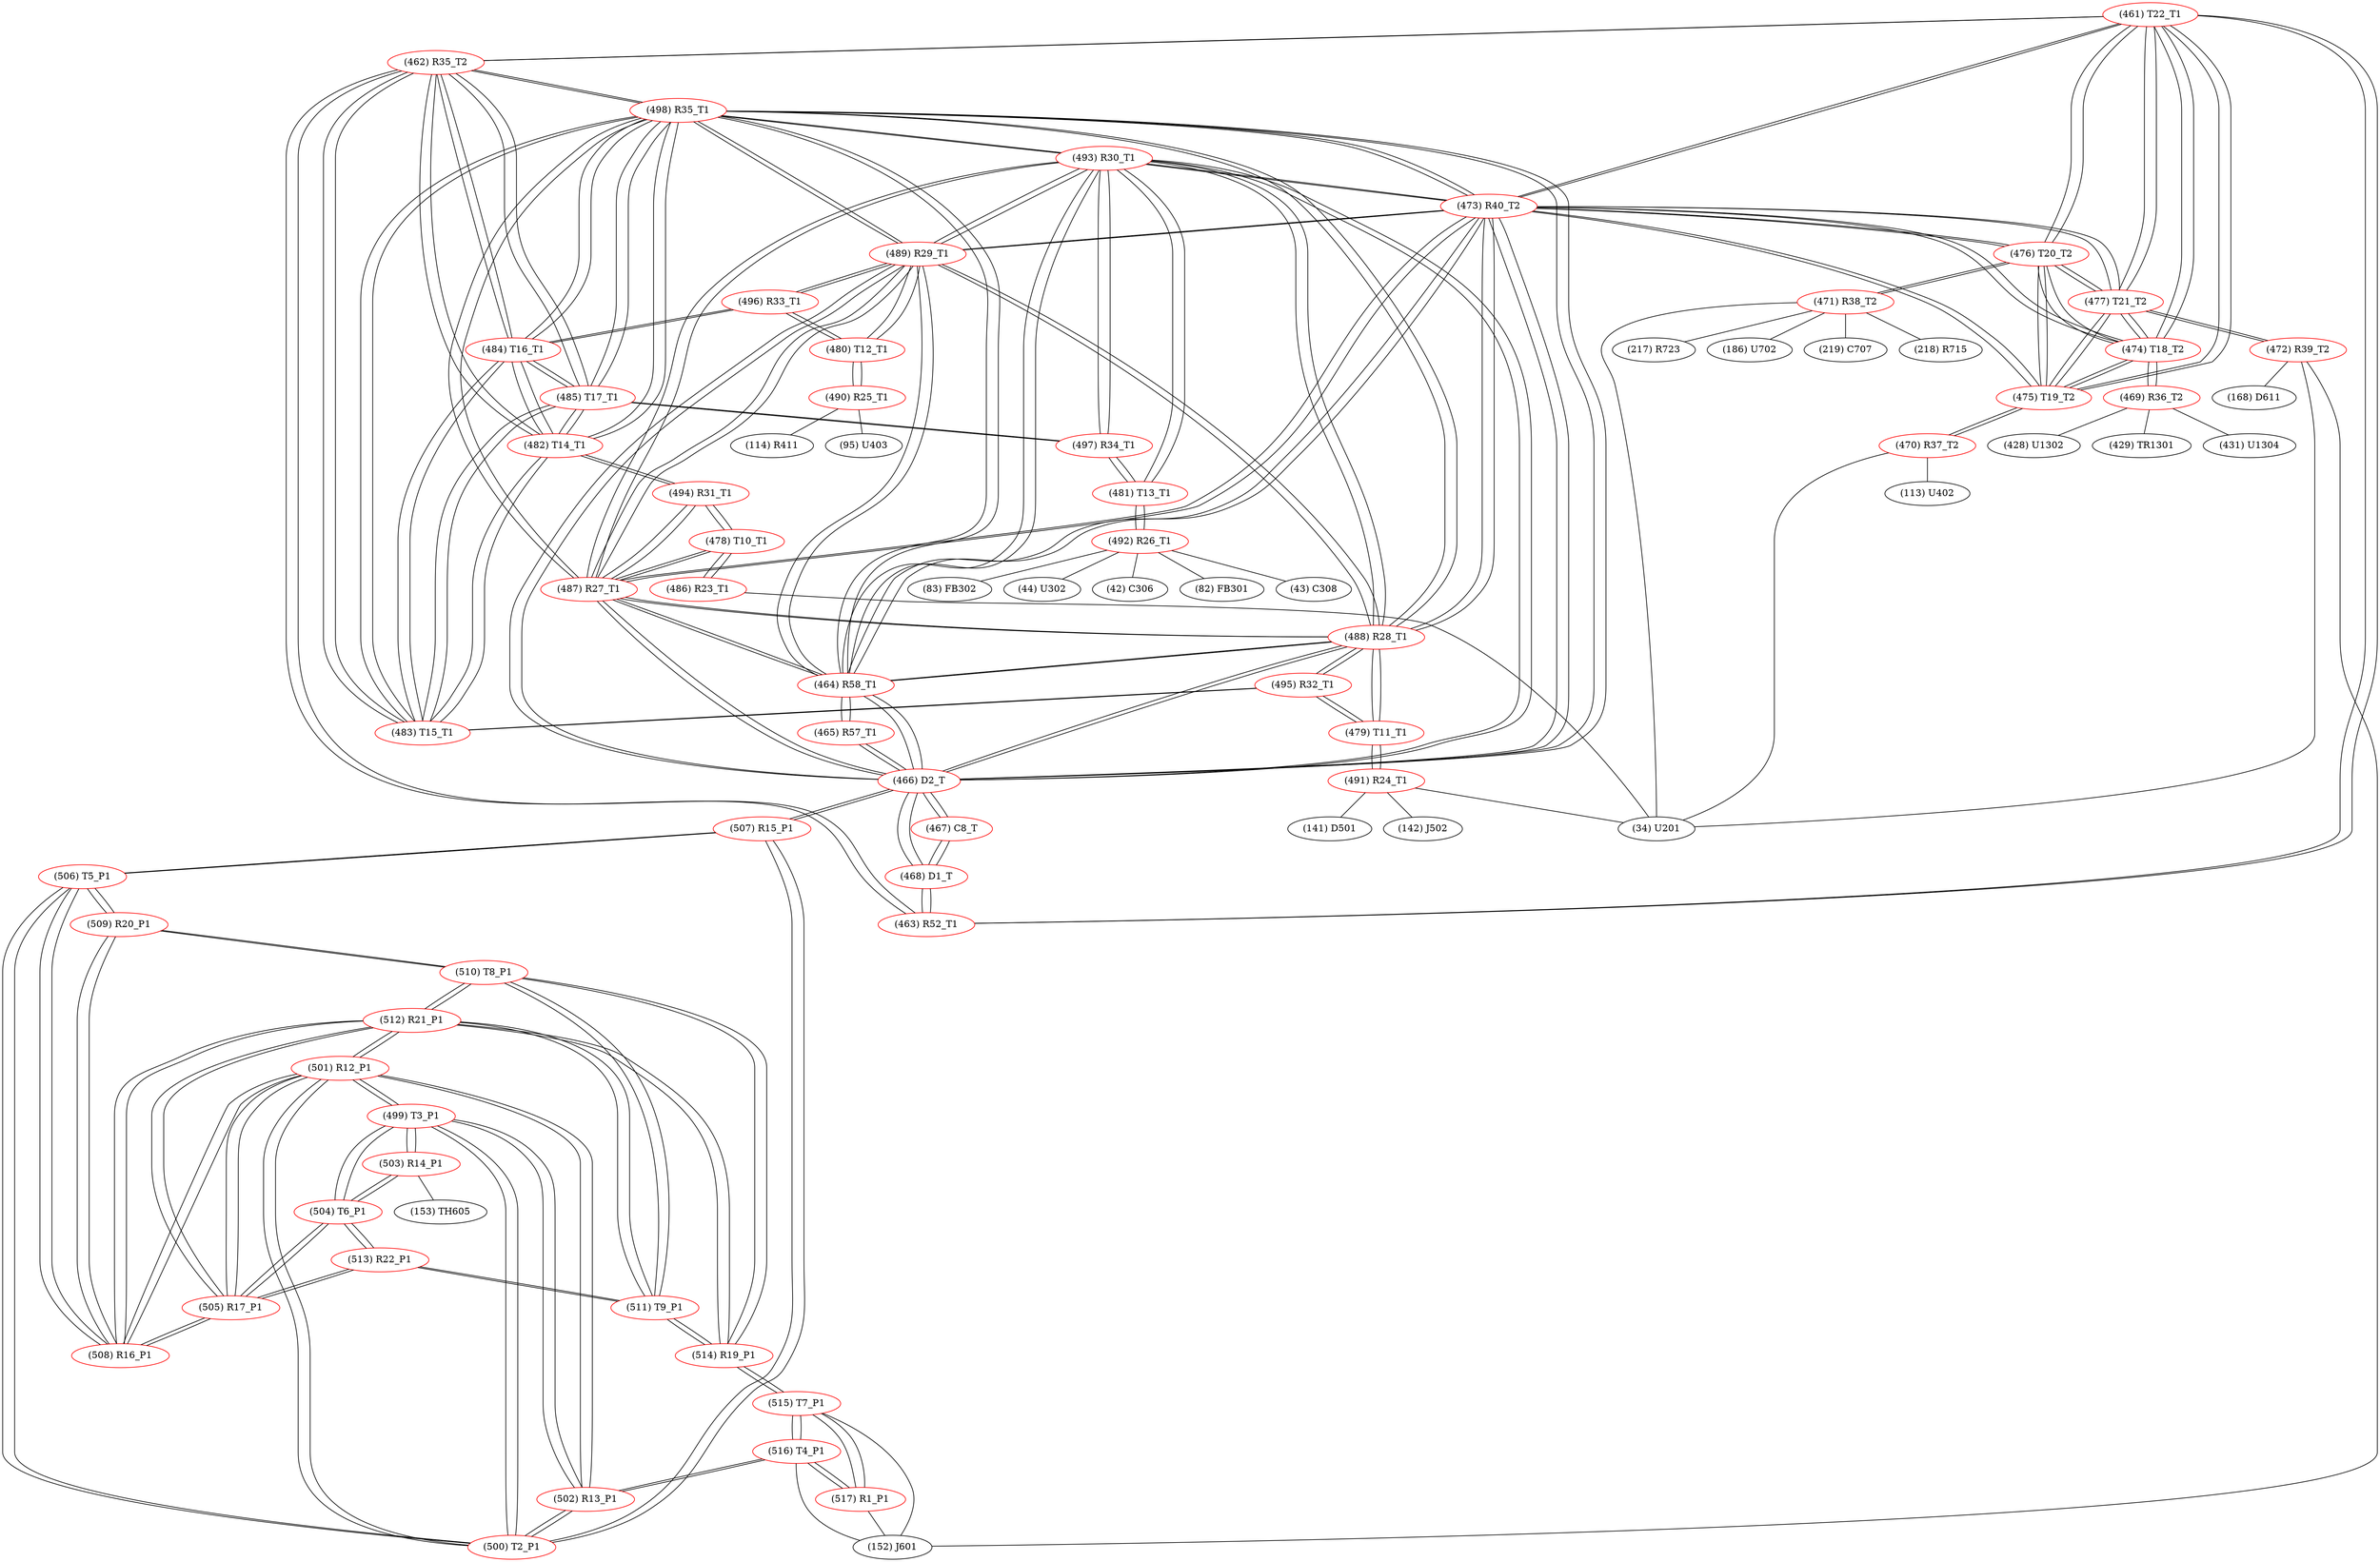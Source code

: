 graph {
	461 [label="(461) T22_T1" color=red]
	462 [label="(462) R35_T2"]
	463 [label="(463) R52_T1"]
	476 [label="(476) T20_T2"]
	477 [label="(477) T21_T2"]
	475 [label="(475) T19_T2"]
	473 [label="(473) R40_T2"]
	474 [label="(474) T18_T2"]
	462 [label="(462) R35_T2" color=red]
	463 [label="(463) R52_T1"]
	461 [label="(461) T22_T1"]
	482 [label="(482) T14_T1"]
	483 [label="(483) T15_T1"]
	485 [label="(485) T17_T1"]
	484 [label="(484) T16_T1"]
	498 [label="(498) R35_T1"]
	463 [label="(463) R52_T1" color=red]
	468 [label="(468) D1_T"]
	462 [label="(462) R35_T2"]
	461 [label="(461) T22_T1"]
	464 [label="(464) R58_T1" color=red]
	466 [label="(466) D2_T"]
	473 [label="(473) R40_T2"]
	487 [label="(487) R27_T1"]
	488 [label="(488) R28_T1"]
	489 [label="(489) R29_T1"]
	493 [label="(493) R30_T1"]
	498 [label="(498) R35_T1"]
	465 [label="(465) R57_T1"]
	465 [label="(465) R57_T1" color=red]
	466 [label="(466) D2_T"]
	464 [label="(464) R58_T1"]
	466 [label="(466) D2_T" color=red]
	464 [label="(464) R58_T1"]
	473 [label="(473) R40_T2"]
	487 [label="(487) R27_T1"]
	488 [label="(488) R28_T1"]
	489 [label="(489) R29_T1"]
	493 [label="(493) R30_T1"]
	498 [label="(498) R35_T1"]
	468 [label="(468) D1_T"]
	467 [label="(467) C8_T"]
	465 [label="(465) R57_T1"]
	507 [label="(507) R15_P1"]
	467 [label="(467) C8_T" color=red]
	468 [label="(468) D1_T"]
	466 [label="(466) D2_T"]
	468 [label="(468) D1_T" color=red]
	466 [label="(466) D2_T"]
	467 [label="(467) C8_T"]
	463 [label="(463) R52_T1"]
	469 [label="(469) R36_T2" color=red]
	431 [label="(431) U1304"]
	428 [label="(428) U1302"]
	429 [label="(429) TR1301"]
	474 [label="(474) T18_T2"]
	470 [label="(470) R37_T2" color=red]
	34 [label="(34) U201"]
	113 [label="(113) U402"]
	475 [label="(475) T19_T2"]
	471 [label="(471) R38_T2" color=red]
	186 [label="(186) U702"]
	219 [label="(219) C707"]
	218 [label="(218) R715"]
	217 [label="(217) R723"]
	34 [label="(34) U201"]
	476 [label="(476) T20_T2"]
	472 [label="(472) R39_T2" color=red]
	34 [label="(34) U201"]
	168 [label="(168) D611"]
	152 [label="(152) J601"]
	477 [label="(477) T21_T2"]
	473 [label="(473) R40_T2" color=red]
	466 [label="(466) D2_T"]
	464 [label="(464) R58_T1"]
	487 [label="(487) R27_T1"]
	488 [label="(488) R28_T1"]
	489 [label="(489) R29_T1"]
	493 [label="(493) R30_T1"]
	498 [label="(498) R35_T1"]
	476 [label="(476) T20_T2"]
	477 [label="(477) T21_T2"]
	475 [label="(475) T19_T2"]
	461 [label="(461) T22_T1"]
	474 [label="(474) T18_T2"]
	474 [label="(474) T18_T2" color=red]
	476 [label="(476) T20_T2"]
	477 [label="(477) T21_T2"]
	475 [label="(475) T19_T2"]
	473 [label="(473) R40_T2"]
	461 [label="(461) T22_T1"]
	469 [label="(469) R36_T2"]
	475 [label="(475) T19_T2" color=red]
	476 [label="(476) T20_T2"]
	477 [label="(477) T21_T2"]
	473 [label="(473) R40_T2"]
	461 [label="(461) T22_T1"]
	474 [label="(474) T18_T2"]
	470 [label="(470) R37_T2"]
	476 [label="(476) T20_T2" color=red]
	477 [label="(477) T21_T2"]
	475 [label="(475) T19_T2"]
	473 [label="(473) R40_T2"]
	461 [label="(461) T22_T1"]
	474 [label="(474) T18_T2"]
	471 [label="(471) R38_T2"]
	477 [label="(477) T21_T2" color=red]
	476 [label="(476) T20_T2"]
	475 [label="(475) T19_T2"]
	473 [label="(473) R40_T2"]
	461 [label="(461) T22_T1"]
	474 [label="(474) T18_T2"]
	472 [label="(472) R39_T2"]
	478 [label="(478) T10_T1" color=red]
	486 [label="(486) R23_T1"]
	494 [label="(494) R31_T1"]
	487 [label="(487) R27_T1"]
	479 [label="(479) T11_T1" color=red]
	491 [label="(491) R24_T1"]
	495 [label="(495) R32_T1"]
	488 [label="(488) R28_T1"]
	480 [label="(480) T12_T1" color=red]
	496 [label="(496) R33_T1"]
	489 [label="(489) R29_T1"]
	490 [label="(490) R25_T1"]
	481 [label="(481) T13_T1" color=red]
	497 [label="(497) R34_T1"]
	493 [label="(493) R30_T1"]
	492 [label="(492) R26_T1"]
	482 [label="(482) T14_T1" color=red]
	483 [label="(483) T15_T1"]
	485 [label="(485) T17_T1"]
	484 [label="(484) T16_T1"]
	498 [label="(498) R35_T1"]
	462 [label="(462) R35_T2"]
	494 [label="(494) R31_T1"]
	483 [label="(483) T15_T1" color=red]
	482 [label="(482) T14_T1"]
	485 [label="(485) T17_T1"]
	484 [label="(484) T16_T1"]
	498 [label="(498) R35_T1"]
	462 [label="(462) R35_T2"]
	495 [label="(495) R32_T1"]
	484 [label="(484) T16_T1" color=red]
	482 [label="(482) T14_T1"]
	483 [label="(483) T15_T1"]
	485 [label="(485) T17_T1"]
	498 [label="(498) R35_T1"]
	462 [label="(462) R35_T2"]
	496 [label="(496) R33_T1"]
	485 [label="(485) T17_T1" color=red]
	482 [label="(482) T14_T1"]
	483 [label="(483) T15_T1"]
	484 [label="(484) T16_T1"]
	498 [label="(498) R35_T1"]
	462 [label="(462) R35_T2"]
	497 [label="(497) R34_T1"]
	486 [label="(486) R23_T1" color=red]
	34 [label="(34) U201"]
	478 [label="(478) T10_T1"]
	487 [label="(487) R27_T1" color=red]
	466 [label="(466) D2_T"]
	464 [label="(464) R58_T1"]
	473 [label="(473) R40_T2"]
	488 [label="(488) R28_T1"]
	489 [label="(489) R29_T1"]
	493 [label="(493) R30_T1"]
	498 [label="(498) R35_T1"]
	494 [label="(494) R31_T1"]
	478 [label="(478) T10_T1"]
	488 [label="(488) R28_T1" color=red]
	466 [label="(466) D2_T"]
	464 [label="(464) R58_T1"]
	473 [label="(473) R40_T2"]
	487 [label="(487) R27_T1"]
	489 [label="(489) R29_T1"]
	493 [label="(493) R30_T1"]
	498 [label="(498) R35_T1"]
	495 [label="(495) R32_T1"]
	479 [label="(479) T11_T1"]
	489 [label="(489) R29_T1" color=red]
	466 [label="(466) D2_T"]
	464 [label="(464) R58_T1"]
	473 [label="(473) R40_T2"]
	487 [label="(487) R27_T1"]
	488 [label="(488) R28_T1"]
	493 [label="(493) R30_T1"]
	498 [label="(498) R35_T1"]
	496 [label="(496) R33_T1"]
	480 [label="(480) T12_T1"]
	490 [label="(490) R25_T1" color=red]
	95 [label="(95) U403"]
	114 [label="(114) R411"]
	480 [label="(480) T12_T1"]
	491 [label="(491) R24_T1" color=red]
	34 [label="(34) U201"]
	141 [label="(141) D501"]
	142 [label="(142) J502"]
	479 [label="(479) T11_T1"]
	492 [label="(492) R26_T1" color=red]
	83 [label="(83) FB302"]
	44 [label="(44) U302"]
	42 [label="(42) C306"]
	82 [label="(82) FB301"]
	43 [label="(43) C308"]
	481 [label="(481) T13_T1"]
	493 [label="(493) R30_T1" color=red]
	466 [label="(466) D2_T"]
	464 [label="(464) R58_T1"]
	473 [label="(473) R40_T2"]
	487 [label="(487) R27_T1"]
	488 [label="(488) R28_T1"]
	489 [label="(489) R29_T1"]
	498 [label="(498) R35_T1"]
	481 [label="(481) T13_T1"]
	497 [label="(497) R34_T1"]
	494 [label="(494) R31_T1" color=red]
	487 [label="(487) R27_T1"]
	478 [label="(478) T10_T1"]
	482 [label="(482) T14_T1"]
	495 [label="(495) R32_T1" color=red]
	483 [label="(483) T15_T1"]
	479 [label="(479) T11_T1"]
	488 [label="(488) R28_T1"]
	496 [label="(496) R33_T1" color=red]
	484 [label="(484) T16_T1"]
	489 [label="(489) R29_T1"]
	480 [label="(480) T12_T1"]
	497 [label="(497) R34_T1" color=red]
	485 [label="(485) T17_T1"]
	481 [label="(481) T13_T1"]
	493 [label="(493) R30_T1"]
	498 [label="(498) R35_T1" color=red]
	466 [label="(466) D2_T"]
	464 [label="(464) R58_T1"]
	473 [label="(473) R40_T2"]
	487 [label="(487) R27_T1"]
	488 [label="(488) R28_T1"]
	489 [label="(489) R29_T1"]
	493 [label="(493) R30_T1"]
	482 [label="(482) T14_T1"]
	483 [label="(483) T15_T1"]
	485 [label="(485) T17_T1"]
	484 [label="(484) T16_T1"]
	462 [label="(462) R35_T2"]
	499 [label="(499) T3_P1" color=red]
	503 [label="(503) R14_P1"]
	504 [label="(504) T6_P1"]
	502 [label="(502) R13_P1"]
	501 [label="(501) R12_P1"]
	500 [label="(500) T2_P1"]
	500 [label="(500) T2_P1" color=red]
	502 [label="(502) R13_P1"]
	499 [label="(499) T3_P1"]
	501 [label="(501) R12_P1"]
	506 [label="(506) T5_P1"]
	507 [label="(507) R15_P1"]
	501 [label="(501) R12_P1" color=red]
	512 [label="(512) R21_P1"]
	508 [label="(508) R16_P1"]
	505 [label="(505) R17_P1"]
	502 [label="(502) R13_P1"]
	499 [label="(499) T3_P1"]
	500 [label="(500) T2_P1"]
	502 [label="(502) R13_P1" color=red]
	516 [label="(516) T4_P1"]
	499 [label="(499) T3_P1"]
	501 [label="(501) R12_P1"]
	500 [label="(500) T2_P1"]
	503 [label="(503) R14_P1" color=red]
	153 [label="(153) TH605"]
	499 [label="(499) T3_P1"]
	504 [label="(504) T6_P1"]
	504 [label="(504) T6_P1" color=red]
	503 [label="(503) R14_P1"]
	499 [label="(499) T3_P1"]
	513 [label="(513) R22_P1"]
	505 [label="(505) R17_P1"]
	505 [label="(505) R17_P1" color=red]
	512 [label="(512) R21_P1"]
	508 [label="(508) R16_P1"]
	501 [label="(501) R12_P1"]
	513 [label="(513) R22_P1"]
	504 [label="(504) T6_P1"]
	506 [label="(506) T5_P1" color=red]
	500 [label="(500) T2_P1"]
	507 [label="(507) R15_P1"]
	508 [label="(508) R16_P1"]
	509 [label="(509) R20_P1"]
	507 [label="(507) R15_P1" color=red]
	466 [label="(466) D2_T"]
	500 [label="(500) T2_P1"]
	506 [label="(506) T5_P1"]
	508 [label="(508) R16_P1" color=red]
	512 [label="(512) R21_P1"]
	501 [label="(501) R12_P1"]
	505 [label="(505) R17_P1"]
	506 [label="(506) T5_P1"]
	509 [label="(509) R20_P1"]
	509 [label="(509) R20_P1" color=red]
	510 [label="(510) T8_P1"]
	508 [label="(508) R16_P1"]
	506 [label="(506) T5_P1"]
	510 [label="(510) T8_P1" color=red]
	511 [label="(511) T9_P1"]
	512 [label="(512) R21_P1"]
	514 [label="(514) R19_P1"]
	509 [label="(509) R20_P1"]
	511 [label="(511) T9_P1" color=red]
	513 [label="(513) R22_P1"]
	512 [label="(512) R21_P1"]
	510 [label="(510) T8_P1"]
	514 [label="(514) R19_P1"]
	512 [label="(512) R21_P1" color=red]
	508 [label="(508) R16_P1"]
	501 [label="(501) R12_P1"]
	505 [label="(505) R17_P1"]
	511 [label="(511) T9_P1"]
	510 [label="(510) T8_P1"]
	514 [label="(514) R19_P1"]
	513 [label="(513) R22_P1" color=red]
	511 [label="(511) T9_P1"]
	504 [label="(504) T6_P1"]
	505 [label="(505) R17_P1"]
	514 [label="(514) R19_P1" color=red]
	511 [label="(511) T9_P1"]
	512 [label="(512) R21_P1"]
	510 [label="(510) T8_P1"]
	515 [label="(515) T7_P1"]
	515 [label="(515) T7_P1" color=red]
	517 [label="(517) R1_P1"]
	516 [label="(516) T4_P1"]
	152 [label="(152) J601"]
	514 [label="(514) R19_P1"]
	516 [label="(516) T4_P1" color=red]
	502 [label="(502) R13_P1"]
	517 [label="(517) R1_P1"]
	515 [label="(515) T7_P1"]
	152 [label="(152) J601"]
	517 [label="(517) R1_P1" color=red]
	516 [label="(516) T4_P1"]
	515 [label="(515) T7_P1"]
	152 [label="(152) J601"]
	461 -- 462
	461 -- 463
	461 -- 476
	461 -- 477
	461 -- 475
	461 -- 473
	461 -- 474
	462 -- 463
	462 -- 461
	462 -- 482
	462 -- 483
	462 -- 485
	462 -- 484
	462 -- 498
	463 -- 468
	463 -- 462
	463 -- 461
	464 -- 466
	464 -- 473
	464 -- 487
	464 -- 488
	464 -- 489
	464 -- 493
	464 -- 498
	464 -- 465
	465 -- 466
	465 -- 464
	466 -- 464
	466 -- 473
	466 -- 487
	466 -- 488
	466 -- 489
	466 -- 493
	466 -- 498
	466 -- 468
	466 -- 467
	466 -- 465
	466 -- 507
	467 -- 468
	467 -- 466
	468 -- 466
	468 -- 467
	468 -- 463
	469 -- 431
	469 -- 428
	469 -- 429
	469 -- 474
	470 -- 34
	470 -- 113
	470 -- 475
	471 -- 186
	471 -- 219
	471 -- 218
	471 -- 217
	471 -- 34
	471 -- 476
	472 -- 34
	472 -- 168
	472 -- 152
	472 -- 477
	473 -- 466
	473 -- 464
	473 -- 487
	473 -- 488
	473 -- 489
	473 -- 493
	473 -- 498
	473 -- 476
	473 -- 477
	473 -- 475
	473 -- 461
	473 -- 474
	474 -- 476
	474 -- 477
	474 -- 475
	474 -- 473
	474 -- 461
	474 -- 469
	475 -- 476
	475 -- 477
	475 -- 473
	475 -- 461
	475 -- 474
	475 -- 470
	476 -- 477
	476 -- 475
	476 -- 473
	476 -- 461
	476 -- 474
	476 -- 471
	477 -- 476
	477 -- 475
	477 -- 473
	477 -- 461
	477 -- 474
	477 -- 472
	478 -- 486
	478 -- 494
	478 -- 487
	479 -- 491
	479 -- 495
	479 -- 488
	480 -- 496
	480 -- 489
	480 -- 490
	481 -- 497
	481 -- 493
	481 -- 492
	482 -- 483
	482 -- 485
	482 -- 484
	482 -- 498
	482 -- 462
	482 -- 494
	483 -- 482
	483 -- 485
	483 -- 484
	483 -- 498
	483 -- 462
	483 -- 495
	484 -- 482
	484 -- 483
	484 -- 485
	484 -- 498
	484 -- 462
	484 -- 496
	485 -- 482
	485 -- 483
	485 -- 484
	485 -- 498
	485 -- 462
	485 -- 497
	486 -- 34
	486 -- 478
	487 -- 466
	487 -- 464
	487 -- 473
	487 -- 488
	487 -- 489
	487 -- 493
	487 -- 498
	487 -- 494
	487 -- 478
	488 -- 466
	488 -- 464
	488 -- 473
	488 -- 487
	488 -- 489
	488 -- 493
	488 -- 498
	488 -- 495
	488 -- 479
	489 -- 466
	489 -- 464
	489 -- 473
	489 -- 487
	489 -- 488
	489 -- 493
	489 -- 498
	489 -- 496
	489 -- 480
	490 -- 95
	490 -- 114
	490 -- 480
	491 -- 34
	491 -- 141
	491 -- 142
	491 -- 479
	492 -- 83
	492 -- 44
	492 -- 42
	492 -- 82
	492 -- 43
	492 -- 481
	493 -- 466
	493 -- 464
	493 -- 473
	493 -- 487
	493 -- 488
	493 -- 489
	493 -- 498
	493 -- 481
	493 -- 497
	494 -- 487
	494 -- 478
	494 -- 482
	495 -- 483
	495 -- 479
	495 -- 488
	496 -- 484
	496 -- 489
	496 -- 480
	497 -- 485
	497 -- 481
	497 -- 493
	498 -- 466
	498 -- 464
	498 -- 473
	498 -- 487
	498 -- 488
	498 -- 489
	498 -- 493
	498 -- 482
	498 -- 483
	498 -- 485
	498 -- 484
	498 -- 462
	499 -- 503
	499 -- 504
	499 -- 502
	499 -- 501
	499 -- 500
	500 -- 502
	500 -- 499
	500 -- 501
	500 -- 506
	500 -- 507
	501 -- 512
	501 -- 508
	501 -- 505
	501 -- 502
	501 -- 499
	501 -- 500
	502 -- 516
	502 -- 499
	502 -- 501
	502 -- 500
	503 -- 153
	503 -- 499
	503 -- 504
	504 -- 503
	504 -- 499
	504 -- 513
	504 -- 505
	505 -- 512
	505 -- 508
	505 -- 501
	505 -- 513
	505 -- 504
	506 -- 500
	506 -- 507
	506 -- 508
	506 -- 509
	507 -- 466
	507 -- 500
	507 -- 506
	508 -- 512
	508 -- 501
	508 -- 505
	508 -- 506
	508 -- 509
	509 -- 510
	509 -- 508
	509 -- 506
	510 -- 511
	510 -- 512
	510 -- 514
	510 -- 509
	511 -- 513
	511 -- 512
	511 -- 510
	511 -- 514
	512 -- 508
	512 -- 501
	512 -- 505
	512 -- 511
	512 -- 510
	512 -- 514
	513 -- 511
	513 -- 504
	513 -- 505
	514 -- 511
	514 -- 512
	514 -- 510
	514 -- 515
	515 -- 517
	515 -- 516
	515 -- 152
	515 -- 514
	516 -- 502
	516 -- 517
	516 -- 515
	516 -- 152
	517 -- 516
	517 -- 515
	517 -- 152
}